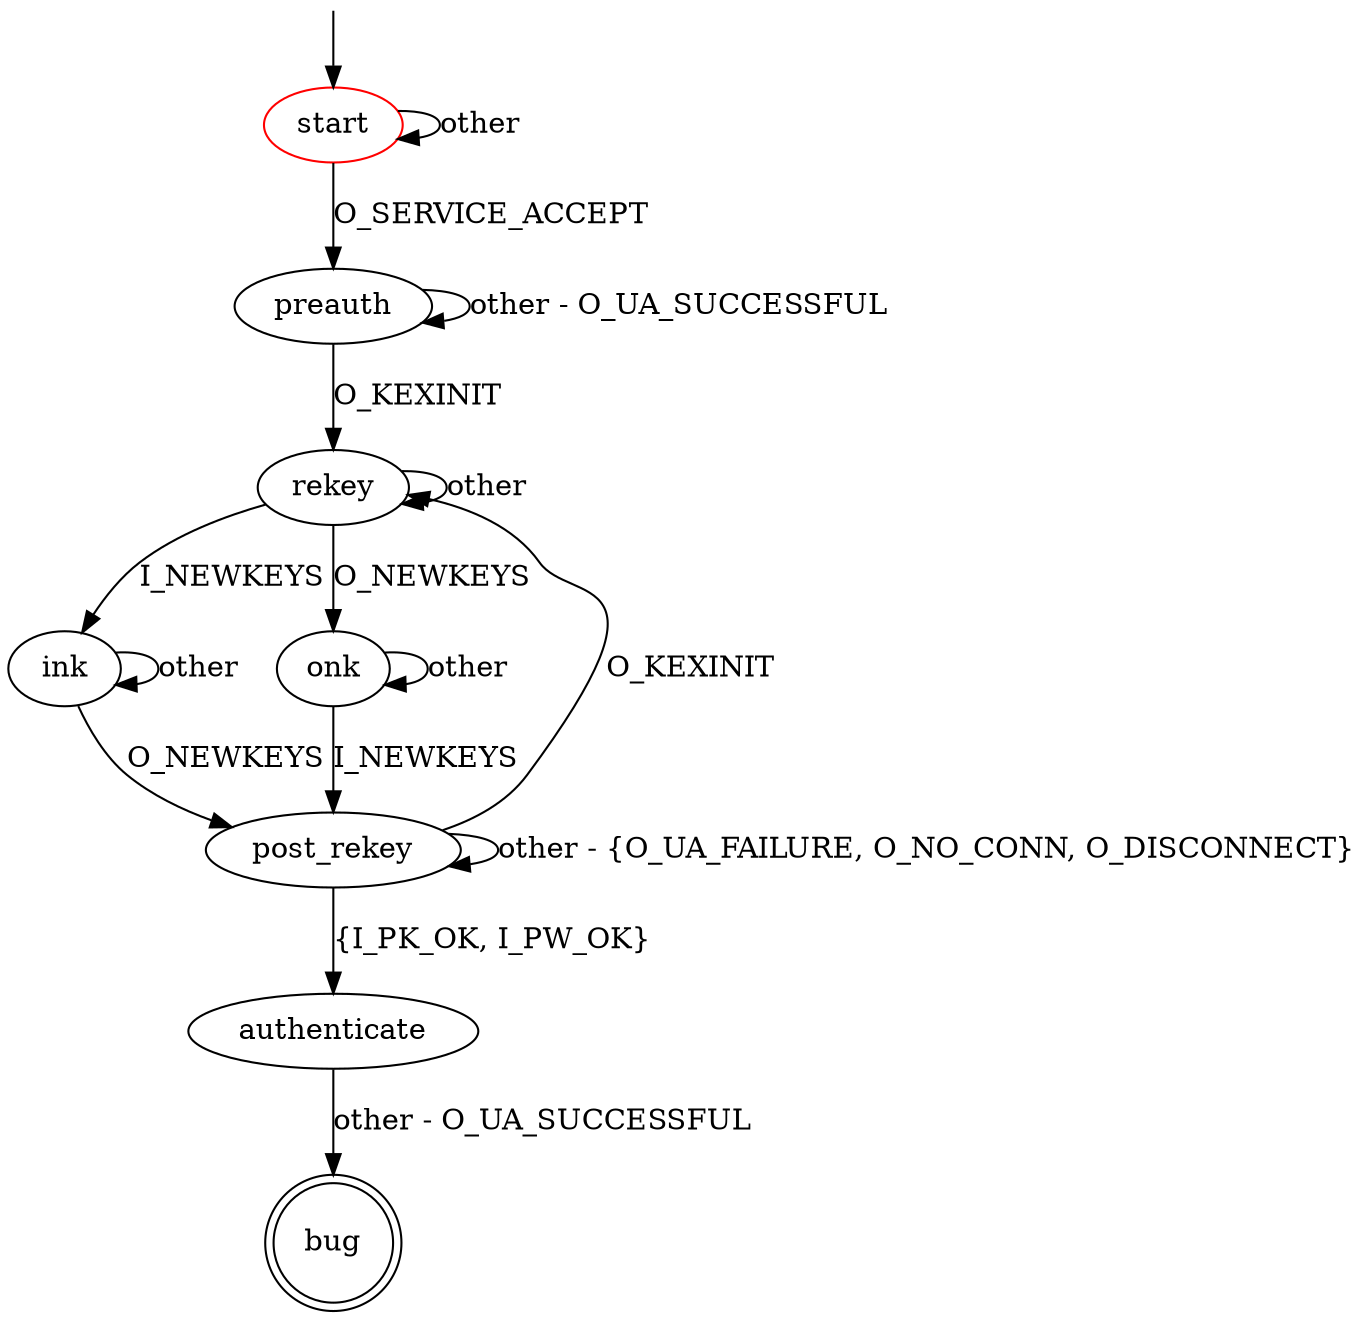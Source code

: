 digraph G {
label=""
start [color="red"]
bug [shape="doublecircle"]

start -> preauth [label="O_SERVICE_ACCEPT"]
start -> start [label="other"]
preauth -> rekey [label="O_KEXINIT"]
preauth -> preauth [label="other - O_UA_SUCCESSFUL"]
rekey -> ink [label="I_NEWKEYS"]
rekey -> onk [label="O_NEWKEYS"]
rekey -> rekey [label="other"]
ink -> post_rekey [label="O_NEWKEYS"]
ink -> ink [label="other"]
onk -> post_rekey [label="I_NEWKEYS"]
onk -> onk [label="other"]
post_rekey -> rekey [label="O_KEXINIT"]
post_rekey -> authenticate [label="{I_PK_OK, I_PW_OK}"]
post_rekey -> post_rekey [label="other - {O_UA_FAILURE, O_NO_CONN, O_DISCONNECT}"]
authenticate -> bug [label="other - O_UA_SUCCESSFUL"]

__start0 [label="" shape="none" width="0" height="0"];
__start0 -> start;
}
